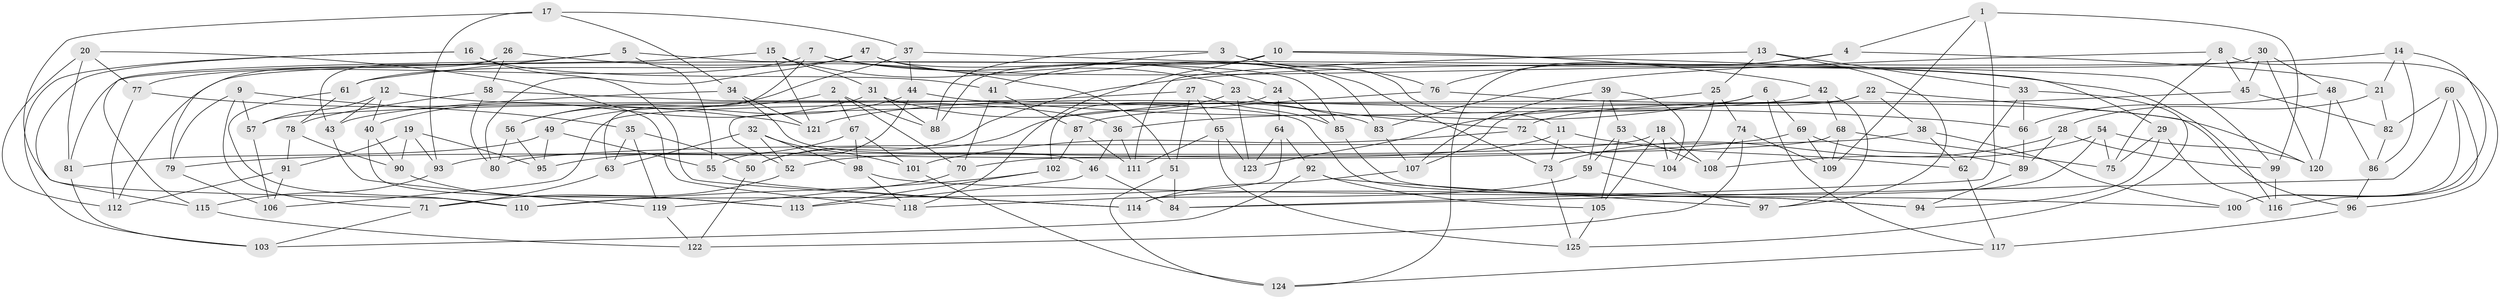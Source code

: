 // coarse degree distribution, {4: 0.41935483870967744, 8: 0.08064516129032258, 13: 0.016129032258064516, 6: 0.16129032258064516, 7: 0.08064516129032258, 10: 0.08064516129032258, 3: 0.08064516129032258, 11: 0.016129032258064516, 9: 0.016129032258064516, 5: 0.04838709677419355}
// Generated by graph-tools (version 1.1) at 2025/20/03/04/25 18:20:36]
// undirected, 125 vertices, 250 edges
graph export_dot {
graph [start="1"]
  node [color=gray90,style=filled];
  1;
  2;
  3;
  4;
  5;
  6;
  7;
  8;
  9;
  10;
  11;
  12;
  13;
  14;
  15;
  16;
  17;
  18;
  19;
  20;
  21;
  22;
  23;
  24;
  25;
  26;
  27;
  28;
  29;
  30;
  31;
  32;
  33;
  34;
  35;
  36;
  37;
  38;
  39;
  40;
  41;
  42;
  43;
  44;
  45;
  46;
  47;
  48;
  49;
  50;
  51;
  52;
  53;
  54;
  55;
  56;
  57;
  58;
  59;
  60;
  61;
  62;
  63;
  64;
  65;
  66;
  67;
  68;
  69;
  70;
  71;
  72;
  73;
  74;
  75;
  76;
  77;
  78;
  79;
  80;
  81;
  82;
  83;
  84;
  85;
  86;
  87;
  88;
  89;
  90;
  91;
  92;
  93;
  94;
  95;
  96;
  97;
  98;
  99;
  100;
  101;
  102;
  103;
  104;
  105;
  106;
  107;
  108;
  109;
  110;
  111;
  112;
  113;
  114;
  115;
  116;
  117;
  118;
  119;
  120;
  121;
  122;
  123;
  124;
  125;
  1 -- 84;
  1 -- 109;
  1 -- 99;
  1 -- 4;
  2 -- 70;
  2 -- 67;
  2 -- 88;
  2 -- 56;
  3 -- 88;
  3 -- 41;
  3 -- 11;
  3 -- 76;
  4 -- 21;
  4 -- 76;
  4 -- 124;
  5 -- 55;
  5 -- 61;
  5 -- 115;
  5 -- 85;
  6 -- 117;
  6 -- 36;
  6 -- 123;
  6 -- 69;
  7 -- 116;
  7 -- 63;
  7 -- 77;
  7 -- 24;
  8 -- 45;
  8 -- 75;
  8 -- 96;
  8 -- 83;
  9 -- 35;
  9 -- 71;
  9 -- 79;
  9 -- 57;
  10 -- 88;
  10 -- 42;
  10 -- 29;
  10 -- 118;
  11 -- 62;
  11 -- 73;
  11 -- 52;
  12 -- 40;
  12 -- 36;
  12 -- 57;
  12 -- 43;
  13 -- 97;
  13 -- 33;
  13 -- 111;
  13 -- 25;
  14 -- 21;
  14 -- 50;
  14 -- 86;
  14 -- 100;
  15 -- 81;
  15 -- 31;
  15 -- 23;
  15 -- 121;
  16 -- 41;
  16 -- 115;
  16 -- 114;
  16 -- 103;
  17 -- 37;
  17 -- 93;
  17 -- 110;
  17 -- 34;
  18 -- 105;
  18 -- 104;
  18 -- 93;
  18 -- 108;
  19 -- 91;
  19 -- 93;
  19 -- 90;
  19 -- 95;
  20 -- 112;
  20 -- 81;
  20 -- 118;
  20 -- 77;
  21 -- 82;
  21 -- 28;
  22 -- 107;
  22 -- 96;
  22 -- 38;
  22 -- 106;
  23 -- 123;
  23 -- 72;
  23 -- 50;
  24 -- 102;
  24 -- 85;
  24 -- 64;
  25 -- 74;
  25 -- 104;
  25 -- 52;
  26 -- 79;
  26 -- 43;
  26 -- 51;
  26 -- 58;
  27 -- 57;
  27 -- 51;
  27 -- 85;
  27 -- 65;
  28 -- 73;
  28 -- 89;
  28 -- 99;
  29 -- 94;
  29 -- 116;
  29 -- 75;
  30 -- 120;
  30 -- 48;
  30 -- 112;
  30 -- 45;
  31 -- 88;
  31 -- 40;
  31 -- 83;
  32 -- 101;
  32 -- 98;
  32 -- 63;
  32 -- 52;
  33 -- 66;
  33 -- 62;
  33 -- 125;
  34 -- 121;
  34 -- 43;
  34 -- 46;
  35 -- 63;
  35 -- 119;
  35 -- 50;
  36 -- 111;
  36 -- 46;
  37 -- 44;
  37 -- 99;
  37 -- 56;
  38 -- 80;
  38 -- 100;
  38 -- 62;
  39 -- 104;
  39 -- 53;
  39 -- 59;
  39 -- 107;
  40 -- 113;
  40 -- 90;
  41 -- 70;
  41 -- 87;
  42 -- 97;
  42 -- 68;
  42 -- 121;
  43 -- 119;
  44 -- 66;
  44 -- 49;
  44 -- 55;
  45 -- 82;
  45 -- 72;
  46 -- 84;
  46 -- 113;
  47 -- 73;
  47 -- 83;
  47 -- 61;
  47 -- 80;
  48 -- 86;
  48 -- 120;
  48 -- 66;
  49 -- 55;
  49 -- 95;
  49 -- 81;
  50 -- 122;
  51 -- 84;
  51 -- 124;
  52 -- 71;
  53 -- 59;
  53 -- 105;
  53 -- 108;
  54 -- 120;
  54 -- 114;
  54 -- 108;
  54 -- 75;
  55 -- 114;
  56 -- 80;
  56 -- 95;
  57 -- 106;
  58 -- 80;
  58 -- 78;
  58 -- 94;
  59 -- 97;
  59 -- 118;
  60 -- 100;
  60 -- 116;
  60 -- 84;
  60 -- 82;
  61 -- 110;
  61 -- 78;
  62 -- 117;
  63 -- 71;
  64 -- 110;
  64 -- 123;
  64 -- 92;
  65 -- 125;
  65 -- 111;
  65 -- 123;
  66 -- 89;
  67 -- 95;
  67 -- 98;
  67 -- 101;
  68 -- 70;
  68 -- 75;
  68 -- 109;
  69 -- 79;
  69 -- 109;
  69 -- 89;
  70 -- 119;
  71 -- 103;
  72 -- 104;
  72 -- 101;
  73 -- 125;
  74 -- 109;
  74 -- 108;
  74 -- 122;
  76 -- 120;
  76 -- 87;
  77 -- 121;
  77 -- 112;
  78 -- 90;
  78 -- 91;
  79 -- 106;
  81 -- 103;
  82 -- 86;
  83 -- 107;
  85 -- 94;
  86 -- 96;
  87 -- 102;
  87 -- 111;
  89 -- 94;
  90 -- 113;
  91 -- 106;
  91 -- 112;
  92 -- 105;
  92 -- 103;
  92 -- 97;
  93 -- 115;
  96 -- 117;
  98 -- 118;
  98 -- 100;
  99 -- 116;
  101 -- 124;
  102 -- 113;
  102 -- 110;
  105 -- 125;
  107 -- 114;
  115 -- 122;
  117 -- 124;
  119 -- 122;
}

